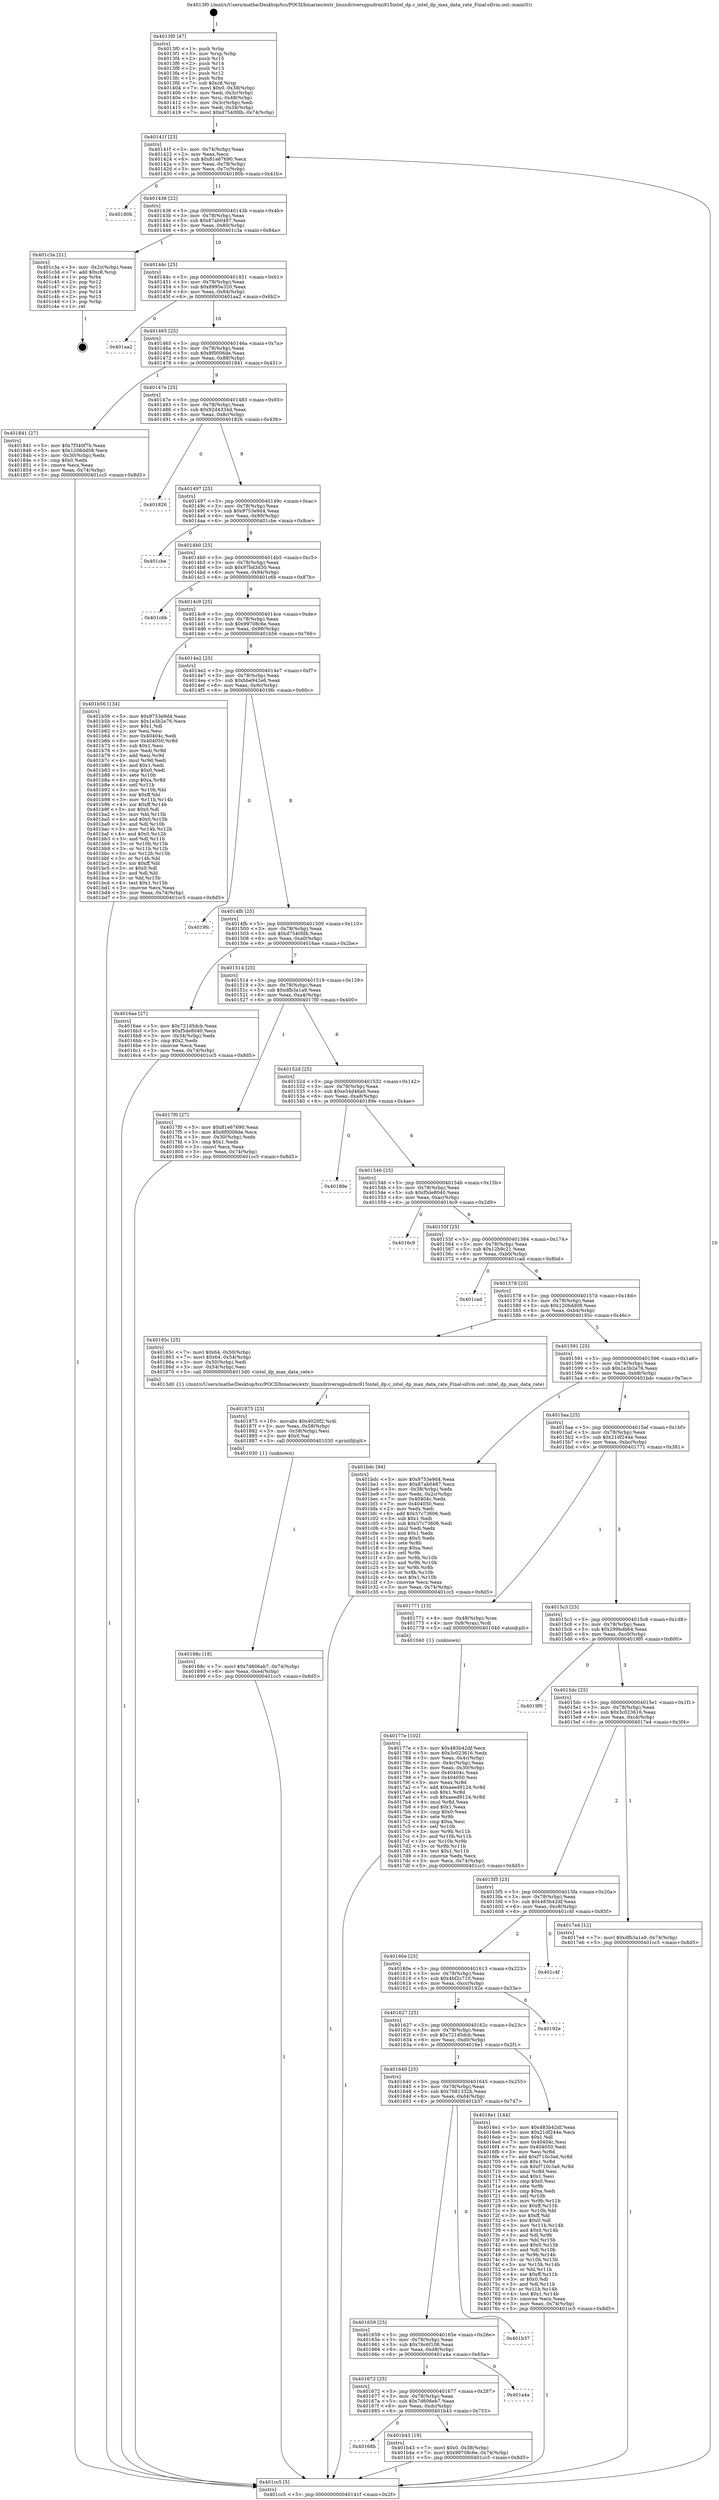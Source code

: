 digraph "0x4013f0" {
  label = "0x4013f0 (/mnt/c/Users/mathe/Desktop/tcc/POCII/binaries/extr_linuxdriversgpudrmi915intel_dp.c_intel_dp_max_data_rate_Final-ollvm.out::main(0))"
  labelloc = "t"
  node[shape=record]

  Entry [label="",width=0.3,height=0.3,shape=circle,fillcolor=black,style=filled]
  "0x40141f" [label="{
     0x40141f [23]\l
     | [instrs]\l
     &nbsp;&nbsp;0x40141f \<+3\>: mov -0x74(%rbp),%eax\l
     &nbsp;&nbsp;0x401422 \<+2\>: mov %eax,%ecx\l
     &nbsp;&nbsp;0x401424 \<+6\>: sub $0x81e67690,%ecx\l
     &nbsp;&nbsp;0x40142a \<+3\>: mov %eax,-0x78(%rbp)\l
     &nbsp;&nbsp;0x40142d \<+3\>: mov %ecx,-0x7c(%rbp)\l
     &nbsp;&nbsp;0x401430 \<+6\>: je 000000000040180b \<main+0x41b\>\l
  }"]
  "0x40180b" [label="{
     0x40180b\l
  }", style=dashed]
  "0x401436" [label="{
     0x401436 [22]\l
     | [instrs]\l
     &nbsp;&nbsp;0x401436 \<+5\>: jmp 000000000040143b \<main+0x4b\>\l
     &nbsp;&nbsp;0x40143b \<+3\>: mov -0x78(%rbp),%eax\l
     &nbsp;&nbsp;0x40143e \<+5\>: sub $0x87ab0487,%eax\l
     &nbsp;&nbsp;0x401443 \<+3\>: mov %eax,-0x80(%rbp)\l
     &nbsp;&nbsp;0x401446 \<+6\>: je 0000000000401c3a \<main+0x84a\>\l
  }"]
  Exit [label="",width=0.3,height=0.3,shape=circle,fillcolor=black,style=filled,peripheries=2]
  "0x401c3a" [label="{
     0x401c3a [21]\l
     | [instrs]\l
     &nbsp;&nbsp;0x401c3a \<+3\>: mov -0x2c(%rbp),%eax\l
     &nbsp;&nbsp;0x401c3d \<+7\>: add $0xc8,%rsp\l
     &nbsp;&nbsp;0x401c44 \<+1\>: pop %rbx\l
     &nbsp;&nbsp;0x401c45 \<+2\>: pop %r12\l
     &nbsp;&nbsp;0x401c47 \<+2\>: pop %r13\l
     &nbsp;&nbsp;0x401c49 \<+2\>: pop %r14\l
     &nbsp;&nbsp;0x401c4b \<+2\>: pop %r15\l
     &nbsp;&nbsp;0x401c4d \<+1\>: pop %rbp\l
     &nbsp;&nbsp;0x401c4e \<+1\>: ret\l
  }"]
  "0x40144c" [label="{
     0x40144c [25]\l
     | [instrs]\l
     &nbsp;&nbsp;0x40144c \<+5\>: jmp 0000000000401451 \<main+0x61\>\l
     &nbsp;&nbsp;0x401451 \<+3\>: mov -0x78(%rbp),%eax\l
     &nbsp;&nbsp;0x401454 \<+5\>: sub $0x8995e320,%eax\l
     &nbsp;&nbsp;0x401459 \<+6\>: mov %eax,-0x84(%rbp)\l
     &nbsp;&nbsp;0x40145f \<+6\>: je 0000000000401aa2 \<main+0x6b2\>\l
  }"]
  "0x40168b" [label="{
     0x40168b\l
  }", style=dashed]
  "0x401aa2" [label="{
     0x401aa2\l
  }", style=dashed]
  "0x401465" [label="{
     0x401465 [25]\l
     | [instrs]\l
     &nbsp;&nbsp;0x401465 \<+5\>: jmp 000000000040146a \<main+0x7a\>\l
     &nbsp;&nbsp;0x40146a \<+3\>: mov -0x78(%rbp),%eax\l
     &nbsp;&nbsp;0x40146d \<+5\>: sub $0x8f0006de,%eax\l
     &nbsp;&nbsp;0x401472 \<+6\>: mov %eax,-0x88(%rbp)\l
     &nbsp;&nbsp;0x401478 \<+6\>: je 0000000000401841 \<main+0x451\>\l
  }"]
  "0x401b43" [label="{
     0x401b43 [19]\l
     | [instrs]\l
     &nbsp;&nbsp;0x401b43 \<+7\>: movl $0x0,-0x38(%rbp)\l
     &nbsp;&nbsp;0x401b4a \<+7\>: movl $0x99708c6e,-0x74(%rbp)\l
     &nbsp;&nbsp;0x401b51 \<+5\>: jmp 0000000000401cc5 \<main+0x8d5\>\l
  }"]
  "0x401841" [label="{
     0x401841 [27]\l
     | [instrs]\l
     &nbsp;&nbsp;0x401841 \<+5\>: mov $0x7f340f7b,%eax\l
     &nbsp;&nbsp;0x401846 \<+5\>: mov $0x1206dd08,%ecx\l
     &nbsp;&nbsp;0x40184b \<+3\>: mov -0x30(%rbp),%edx\l
     &nbsp;&nbsp;0x40184e \<+3\>: cmp $0x0,%edx\l
     &nbsp;&nbsp;0x401851 \<+3\>: cmove %ecx,%eax\l
     &nbsp;&nbsp;0x401854 \<+3\>: mov %eax,-0x74(%rbp)\l
     &nbsp;&nbsp;0x401857 \<+5\>: jmp 0000000000401cc5 \<main+0x8d5\>\l
  }"]
  "0x40147e" [label="{
     0x40147e [25]\l
     | [instrs]\l
     &nbsp;&nbsp;0x40147e \<+5\>: jmp 0000000000401483 \<main+0x93\>\l
     &nbsp;&nbsp;0x401483 \<+3\>: mov -0x78(%rbp),%eax\l
     &nbsp;&nbsp;0x401486 \<+5\>: sub $0x92d4334d,%eax\l
     &nbsp;&nbsp;0x40148b \<+6\>: mov %eax,-0x8c(%rbp)\l
     &nbsp;&nbsp;0x401491 \<+6\>: je 0000000000401826 \<main+0x436\>\l
  }"]
  "0x401672" [label="{
     0x401672 [25]\l
     | [instrs]\l
     &nbsp;&nbsp;0x401672 \<+5\>: jmp 0000000000401677 \<main+0x287\>\l
     &nbsp;&nbsp;0x401677 \<+3\>: mov -0x78(%rbp),%eax\l
     &nbsp;&nbsp;0x40167a \<+5\>: sub $0x7d606eb7,%eax\l
     &nbsp;&nbsp;0x40167f \<+6\>: mov %eax,-0xdc(%rbp)\l
     &nbsp;&nbsp;0x401685 \<+6\>: je 0000000000401b43 \<main+0x753\>\l
  }"]
  "0x401826" [label="{
     0x401826\l
  }", style=dashed]
  "0x401497" [label="{
     0x401497 [25]\l
     | [instrs]\l
     &nbsp;&nbsp;0x401497 \<+5\>: jmp 000000000040149c \<main+0xac\>\l
     &nbsp;&nbsp;0x40149c \<+3\>: mov -0x78(%rbp),%eax\l
     &nbsp;&nbsp;0x40149f \<+5\>: sub $0x9753e9d4,%eax\l
     &nbsp;&nbsp;0x4014a4 \<+6\>: mov %eax,-0x90(%rbp)\l
     &nbsp;&nbsp;0x4014aa \<+6\>: je 0000000000401cbe \<main+0x8ce\>\l
  }"]
  "0x401a4a" [label="{
     0x401a4a\l
  }", style=dashed]
  "0x401cbe" [label="{
     0x401cbe\l
  }", style=dashed]
  "0x4014b0" [label="{
     0x4014b0 [25]\l
     | [instrs]\l
     &nbsp;&nbsp;0x4014b0 \<+5\>: jmp 00000000004014b5 \<main+0xc5\>\l
     &nbsp;&nbsp;0x4014b5 \<+3\>: mov -0x78(%rbp),%eax\l
     &nbsp;&nbsp;0x4014b8 \<+5\>: sub $0x97bd3d30,%eax\l
     &nbsp;&nbsp;0x4014bd \<+6\>: mov %eax,-0x94(%rbp)\l
     &nbsp;&nbsp;0x4014c3 \<+6\>: je 0000000000401c6b \<main+0x87b\>\l
  }"]
  "0x401659" [label="{
     0x401659 [25]\l
     | [instrs]\l
     &nbsp;&nbsp;0x401659 \<+5\>: jmp 000000000040165e \<main+0x26e\>\l
     &nbsp;&nbsp;0x40165e \<+3\>: mov -0x78(%rbp),%eax\l
     &nbsp;&nbsp;0x401661 \<+5\>: sub $0x76c6f108,%eax\l
     &nbsp;&nbsp;0x401666 \<+6\>: mov %eax,-0xd8(%rbp)\l
     &nbsp;&nbsp;0x40166c \<+6\>: je 0000000000401a4a \<main+0x65a\>\l
  }"]
  "0x401c6b" [label="{
     0x401c6b\l
  }", style=dashed]
  "0x4014c9" [label="{
     0x4014c9 [25]\l
     | [instrs]\l
     &nbsp;&nbsp;0x4014c9 \<+5\>: jmp 00000000004014ce \<main+0xde\>\l
     &nbsp;&nbsp;0x4014ce \<+3\>: mov -0x78(%rbp),%eax\l
     &nbsp;&nbsp;0x4014d1 \<+5\>: sub $0x99708c6e,%eax\l
     &nbsp;&nbsp;0x4014d6 \<+6\>: mov %eax,-0x98(%rbp)\l
     &nbsp;&nbsp;0x4014dc \<+6\>: je 0000000000401b56 \<main+0x766\>\l
  }"]
  "0x401b37" [label="{
     0x401b37\l
  }", style=dashed]
  "0x401b56" [label="{
     0x401b56 [134]\l
     | [instrs]\l
     &nbsp;&nbsp;0x401b56 \<+5\>: mov $0x9753e9d4,%eax\l
     &nbsp;&nbsp;0x401b5b \<+5\>: mov $0x1e3b2e76,%ecx\l
     &nbsp;&nbsp;0x401b60 \<+2\>: mov $0x1,%dl\l
     &nbsp;&nbsp;0x401b62 \<+2\>: xor %esi,%esi\l
     &nbsp;&nbsp;0x401b64 \<+7\>: mov 0x40404c,%edi\l
     &nbsp;&nbsp;0x401b6b \<+8\>: mov 0x404050,%r8d\l
     &nbsp;&nbsp;0x401b73 \<+3\>: sub $0x1,%esi\l
     &nbsp;&nbsp;0x401b76 \<+3\>: mov %edi,%r9d\l
     &nbsp;&nbsp;0x401b79 \<+3\>: add %esi,%r9d\l
     &nbsp;&nbsp;0x401b7c \<+4\>: imul %r9d,%edi\l
     &nbsp;&nbsp;0x401b80 \<+3\>: and $0x1,%edi\l
     &nbsp;&nbsp;0x401b83 \<+3\>: cmp $0x0,%edi\l
     &nbsp;&nbsp;0x401b86 \<+4\>: sete %r10b\l
     &nbsp;&nbsp;0x401b8a \<+4\>: cmp $0xa,%r8d\l
     &nbsp;&nbsp;0x401b8e \<+4\>: setl %r11b\l
     &nbsp;&nbsp;0x401b92 \<+3\>: mov %r10b,%bl\l
     &nbsp;&nbsp;0x401b95 \<+3\>: xor $0xff,%bl\l
     &nbsp;&nbsp;0x401b98 \<+3\>: mov %r11b,%r14b\l
     &nbsp;&nbsp;0x401b9b \<+4\>: xor $0xff,%r14b\l
     &nbsp;&nbsp;0x401b9f \<+3\>: xor $0x0,%dl\l
     &nbsp;&nbsp;0x401ba2 \<+3\>: mov %bl,%r15b\l
     &nbsp;&nbsp;0x401ba5 \<+4\>: and $0x0,%r15b\l
     &nbsp;&nbsp;0x401ba9 \<+3\>: and %dl,%r10b\l
     &nbsp;&nbsp;0x401bac \<+3\>: mov %r14b,%r12b\l
     &nbsp;&nbsp;0x401baf \<+4\>: and $0x0,%r12b\l
     &nbsp;&nbsp;0x401bb3 \<+3\>: and %dl,%r11b\l
     &nbsp;&nbsp;0x401bb6 \<+3\>: or %r10b,%r15b\l
     &nbsp;&nbsp;0x401bb9 \<+3\>: or %r11b,%r12b\l
     &nbsp;&nbsp;0x401bbc \<+3\>: xor %r12b,%r15b\l
     &nbsp;&nbsp;0x401bbf \<+3\>: or %r14b,%bl\l
     &nbsp;&nbsp;0x401bc2 \<+3\>: xor $0xff,%bl\l
     &nbsp;&nbsp;0x401bc5 \<+3\>: or $0x0,%dl\l
     &nbsp;&nbsp;0x401bc8 \<+2\>: and %dl,%bl\l
     &nbsp;&nbsp;0x401bca \<+3\>: or %bl,%r15b\l
     &nbsp;&nbsp;0x401bcd \<+4\>: test $0x1,%r15b\l
     &nbsp;&nbsp;0x401bd1 \<+3\>: cmovne %ecx,%eax\l
     &nbsp;&nbsp;0x401bd4 \<+3\>: mov %eax,-0x74(%rbp)\l
     &nbsp;&nbsp;0x401bd7 \<+5\>: jmp 0000000000401cc5 \<main+0x8d5\>\l
  }"]
  "0x4014e2" [label="{
     0x4014e2 [25]\l
     | [instrs]\l
     &nbsp;&nbsp;0x4014e2 \<+5\>: jmp 00000000004014e7 \<main+0xf7\>\l
     &nbsp;&nbsp;0x4014e7 \<+3\>: mov -0x78(%rbp),%eax\l
     &nbsp;&nbsp;0x4014ea \<+5\>: sub $0xbbe942e6,%eax\l
     &nbsp;&nbsp;0x4014ef \<+6\>: mov %eax,-0x9c(%rbp)\l
     &nbsp;&nbsp;0x4014f5 \<+6\>: je 00000000004019fc \<main+0x60c\>\l
  }"]
  "0x40188c" [label="{
     0x40188c [18]\l
     | [instrs]\l
     &nbsp;&nbsp;0x40188c \<+7\>: movl $0x7d606eb7,-0x74(%rbp)\l
     &nbsp;&nbsp;0x401893 \<+6\>: mov %eax,-0xe4(%rbp)\l
     &nbsp;&nbsp;0x401899 \<+5\>: jmp 0000000000401cc5 \<main+0x8d5\>\l
  }"]
  "0x4019fc" [label="{
     0x4019fc\l
  }", style=dashed]
  "0x4014fb" [label="{
     0x4014fb [25]\l
     | [instrs]\l
     &nbsp;&nbsp;0x4014fb \<+5\>: jmp 0000000000401500 \<main+0x110\>\l
     &nbsp;&nbsp;0x401500 \<+3\>: mov -0x78(%rbp),%eax\l
     &nbsp;&nbsp;0x401503 \<+5\>: sub $0xd7540fdb,%eax\l
     &nbsp;&nbsp;0x401508 \<+6\>: mov %eax,-0xa0(%rbp)\l
     &nbsp;&nbsp;0x40150e \<+6\>: je 00000000004016ae \<main+0x2be\>\l
  }"]
  "0x401875" [label="{
     0x401875 [23]\l
     | [instrs]\l
     &nbsp;&nbsp;0x401875 \<+10\>: movabs $0x4020f2,%rdi\l
     &nbsp;&nbsp;0x40187f \<+3\>: mov %eax,-0x58(%rbp)\l
     &nbsp;&nbsp;0x401882 \<+3\>: mov -0x58(%rbp),%esi\l
     &nbsp;&nbsp;0x401885 \<+2\>: mov $0x0,%al\l
     &nbsp;&nbsp;0x401887 \<+5\>: call 0000000000401030 \<printf@plt\>\l
     | [calls]\l
     &nbsp;&nbsp;0x401030 \{1\} (unknown)\l
  }"]
  "0x4016ae" [label="{
     0x4016ae [27]\l
     | [instrs]\l
     &nbsp;&nbsp;0x4016ae \<+5\>: mov $0x721d5dcb,%eax\l
     &nbsp;&nbsp;0x4016b3 \<+5\>: mov $0xf5de8040,%ecx\l
     &nbsp;&nbsp;0x4016b8 \<+3\>: mov -0x34(%rbp),%edx\l
     &nbsp;&nbsp;0x4016bb \<+3\>: cmp $0x2,%edx\l
     &nbsp;&nbsp;0x4016be \<+3\>: cmovne %ecx,%eax\l
     &nbsp;&nbsp;0x4016c1 \<+3\>: mov %eax,-0x74(%rbp)\l
     &nbsp;&nbsp;0x4016c4 \<+5\>: jmp 0000000000401cc5 \<main+0x8d5\>\l
  }"]
  "0x401514" [label="{
     0x401514 [25]\l
     | [instrs]\l
     &nbsp;&nbsp;0x401514 \<+5\>: jmp 0000000000401519 \<main+0x129\>\l
     &nbsp;&nbsp;0x401519 \<+3\>: mov -0x78(%rbp),%eax\l
     &nbsp;&nbsp;0x40151c \<+5\>: sub $0xdfb3a1a9,%eax\l
     &nbsp;&nbsp;0x401521 \<+6\>: mov %eax,-0xa4(%rbp)\l
     &nbsp;&nbsp;0x401527 \<+6\>: je 00000000004017f0 \<main+0x400\>\l
  }"]
  "0x401cc5" [label="{
     0x401cc5 [5]\l
     | [instrs]\l
     &nbsp;&nbsp;0x401cc5 \<+5\>: jmp 000000000040141f \<main+0x2f\>\l
  }"]
  "0x4013f0" [label="{
     0x4013f0 [47]\l
     | [instrs]\l
     &nbsp;&nbsp;0x4013f0 \<+1\>: push %rbp\l
     &nbsp;&nbsp;0x4013f1 \<+3\>: mov %rsp,%rbp\l
     &nbsp;&nbsp;0x4013f4 \<+2\>: push %r15\l
     &nbsp;&nbsp;0x4013f6 \<+2\>: push %r14\l
     &nbsp;&nbsp;0x4013f8 \<+2\>: push %r13\l
     &nbsp;&nbsp;0x4013fa \<+2\>: push %r12\l
     &nbsp;&nbsp;0x4013fc \<+1\>: push %rbx\l
     &nbsp;&nbsp;0x4013fd \<+7\>: sub $0xc8,%rsp\l
     &nbsp;&nbsp;0x401404 \<+7\>: movl $0x0,-0x38(%rbp)\l
     &nbsp;&nbsp;0x40140b \<+3\>: mov %edi,-0x3c(%rbp)\l
     &nbsp;&nbsp;0x40140e \<+4\>: mov %rsi,-0x48(%rbp)\l
     &nbsp;&nbsp;0x401412 \<+3\>: mov -0x3c(%rbp),%edi\l
     &nbsp;&nbsp;0x401415 \<+3\>: mov %edi,-0x34(%rbp)\l
     &nbsp;&nbsp;0x401418 \<+7\>: movl $0xd7540fdb,-0x74(%rbp)\l
  }"]
  "0x40177e" [label="{
     0x40177e [102]\l
     | [instrs]\l
     &nbsp;&nbsp;0x40177e \<+5\>: mov $0x483b42df,%ecx\l
     &nbsp;&nbsp;0x401783 \<+5\>: mov $0x3c023616,%edx\l
     &nbsp;&nbsp;0x401788 \<+3\>: mov %eax,-0x4c(%rbp)\l
     &nbsp;&nbsp;0x40178b \<+3\>: mov -0x4c(%rbp),%eax\l
     &nbsp;&nbsp;0x40178e \<+3\>: mov %eax,-0x30(%rbp)\l
     &nbsp;&nbsp;0x401791 \<+7\>: mov 0x40404c,%eax\l
     &nbsp;&nbsp;0x401798 \<+7\>: mov 0x404050,%esi\l
     &nbsp;&nbsp;0x40179f \<+3\>: mov %eax,%r8d\l
     &nbsp;&nbsp;0x4017a2 \<+7\>: add $0xaeed9124,%r8d\l
     &nbsp;&nbsp;0x4017a9 \<+4\>: sub $0x1,%r8d\l
     &nbsp;&nbsp;0x4017ad \<+7\>: sub $0xaeed9124,%r8d\l
     &nbsp;&nbsp;0x4017b4 \<+4\>: imul %r8d,%eax\l
     &nbsp;&nbsp;0x4017b8 \<+3\>: and $0x1,%eax\l
     &nbsp;&nbsp;0x4017bb \<+3\>: cmp $0x0,%eax\l
     &nbsp;&nbsp;0x4017be \<+4\>: sete %r9b\l
     &nbsp;&nbsp;0x4017c2 \<+3\>: cmp $0xa,%esi\l
     &nbsp;&nbsp;0x4017c5 \<+4\>: setl %r10b\l
     &nbsp;&nbsp;0x4017c9 \<+3\>: mov %r9b,%r11b\l
     &nbsp;&nbsp;0x4017cc \<+3\>: and %r10b,%r11b\l
     &nbsp;&nbsp;0x4017cf \<+3\>: xor %r10b,%r9b\l
     &nbsp;&nbsp;0x4017d2 \<+3\>: or %r9b,%r11b\l
     &nbsp;&nbsp;0x4017d5 \<+4\>: test $0x1,%r11b\l
     &nbsp;&nbsp;0x4017d9 \<+3\>: cmovne %edx,%ecx\l
     &nbsp;&nbsp;0x4017dc \<+3\>: mov %ecx,-0x74(%rbp)\l
     &nbsp;&nbsp;0x4017df \<+5\>: jmp 0000000000401cc5 \<main+0x8d5\>\l
  }"]
  "0x4017f0" [label="{
     0x4017f0 [27]\l
     | [instrs]\l
     &nbsp;&nbsp;0x4017f0 \<+5\>: mov $0x81e67690,%eax\l
     &nbsp;&nbsp;0x4017f5 \<+5\>: mov $0x8f0006de,%ecx\l
     &nbsp;&nbsp;0x4017fa \<+3\>: mov -0x30(%rbp),%edx\l
     &nbsp;&nbsp;0x4017fd \<+3\>: cmp $0x1,%edx\l
     &nbsp;&nbsp;0x401800 \<+3\>: cmovl %ecx,%eax\l
     &nbsp;&nbsp;0x401803 \<+3\>: mov %eax,-0x74(%rbp)\l
     &nbsp;&nbsp;0x401806 \<+5\>: jmp 0000000000401cc5 \<main+0x8d5\>\l
  }"]
  "0x40152d" [label="{
     0x40152d [25]\l
     | [instrs]\l
     &nbsp;&nbsp;0x40152d \<+5\>: jmp 0000000000401532 \<main+0x142\>\l
     &nbsp;&nbsp;0x401532 \<+3\>: mov -0x78(%rbp),%eax\l
     &nbsp;&nbsp;0x401535 \<+5\>: sub $0xe54d46a9,%eax\l
     &nbsp;&nbsp;0x40153a \<+6\>: mov %eax,-0xa8(%rbp)\l
     &nbsp;&nbsp;0x401540 \<+6\>: je 000000000040189e \<main+0x4ae\>\l
  }"]
  "0x401640" [label="{
     0x401640 [25]\l
     | [instrs]\l
     &nbsp;&nbsp;0x401640 \<+5\>: jmp 0000000000401645 \<main+0x255\>\l
     &nbsp;&nbsp;0x401645 \<+3\>: mov -0x78(%rbp),%eax\l
     &nbsp;&nbsp;0x401648 \<+5\>: sub $0x7681332b,%eax\l
     &nbsp;&nbsp;0x40164d \<+6\>: mov %eax,-0xd4(%rbp)\l
     &nbsp;&nbsp;0x401653 \<+6\>: je 0000000000401b37 \<main+0x747\>\l
  }"]
  "0x40189e" [label="{
     0x40189e\l
  }", style=dashed]
  "0x401546" [label="{
     0x401546 [25]\l
     | [instrs]\l
     &nbsp;&nbsp;0x401546 \<+5\>: jmp 000000000040154b \<main+0x15b\>\l
     &nbsp;&nbsp;0x40154b \<+3\>: mov -0x78(%rbp),%eax\l
     &nbsp;&nbsp;0x40154e \<+5\>: sub $0xf5de8040,%eax\l
     &nbsp;&nbsp;0x401553 \<+6\>: mov %eax,-0xac(%rbp)\l
     &nbsp;&nbsp;0x401559 \<+6\>: je 00000000004016c9 \<main+0x2d9\>\l
  }"]
  "0x4016e1" [label="{
     0x4016e1 [144]\l
     | [instrs]\l
     &nbsp;&nbsp;0x4016e1 \<+5\>: mov $0x483b42df,%eax\l
     &nbsp;&nbsp;0x4016e6 \<+5\>: mov $0x21df244e,%ecx\l
     &nbsp;&nbsp;0x4016eb \<+2\>: mov $0x1,%dl\l
     &nbsp;&nbsp;0x4016ed \<+7\>: mov 0x40404c,%esi\l
     &nbsp;&nbsp;0x4016f4 \<+7\>: mov 0x404050,%edi\l
     &nbsp;&nbsp;0x4016fb \<+3\>: mov %esi,%r8d\l
     &nbsp;&nbsp;0x4016fe \<+7\>: add $0xf710c3a6,%r8d\l
     &nbsp;&nbsp;0x401705 \<+4\>: sub $0x1,%r8d\l
     &nbsp;&nbsp;0x401709 \<+7\>: sub $0xf710c3a6,%r8d\l
     &nbsp;&nbsp;0x401710 \<+4\>: imul %r8d,%esi\l
     &nbsp;&nbsp;0x401714 \<+3\>: and $0x1,%esi\l
     &nbsp;&nbsp;0x401717 \<+3\>: cmp $0x0,%esi\l
     &nbsp;&nbsp;0x40171a \<+4\>: sete %r9b\l
     &nbsp;&nbsp;0x40171e \<+3\>: cmp $0xa,%edi\l
     &nbsp;&nbsp;0x401721 \<+4\>: setl %r10b\l
     &nbsp;&nbsp;0x401725 \<+3\>: mov %r9b,%r11b\l
     &nbsp;&nbsp;0x401728 \<+4\>: xor $0xff,%r11b\l
     &nbsp;&nbsp;0x40172c \<+3\>: mov %r10b,%bl\l
     &nbsp;&nbsp;0x40172f \<+3\>: xor $0xff,%bl\l
     &nbsp;&nbsp;0x401732 \<+3\>: xor $0x0,%dl\l
     &nbsp;&nbsp;0x401735 \<+3\>: mov %r11b,%r14b\l
     &nbsp;&nbsp;0x401738 \<+4\>: and $0x0,%r14b\l
     &nbsp;&nbsp;0x40173c \<+3\>: and %dl,%r9b\l
     &nbsp;&nbsp;0x40173f \<+3\>: mov %bl,%r15b\l
     &nbsp;&nbsp;0x401742 \<+4\>: and $0x0,%r15b\l
     &nbsp;&nbsp;0x401746 \<+3\>: and %dl,%r10b\l
     &nbsp;&nbsp;0x401749 \<+3\>: or %r9b,%r14b\l
     &nbsp;&nbsp;0x40174c \<+3\>: or %r10b,%r15b\l
     &nbsp;&nbsp;0x40174f \<+3\>: xor %r15b,%r14b\l
     &nbsp;&nbsp;0x401752 \<+3\>: or %bl,%r11b\l
     &nbsp;&nbsp;0x401755 \<+4\>: xor $0xff,%r11b\l
     &nbsp;&nbsp;0x401759 \<+3\>: or $0x0,%dl\l
     &nbsp;&nbsp;0x40175c \<+3\>: and %dl,%r11b\l
     &nbsp;&nbsp;0x40175f \<+3\>: or %r11b,%r14b\l
     &nbsp;&nbsp;0x401762 \<+4\>: test $0x1,%r14b\l
     &nbsp;&nbsp;0x401766 \<+3\>: cmovne %ecx,%eax\l
     &nbsp;&nbsp;0x401769 \<+3\>: mov %eax,-0x74(%rbp)\l
     &nbsp;&nbsp;0x40176c \<+5\>: jmp 0000000000401cc5 \<main+0x8d5\>\l
  }"]
  "0x4016c9" [label="{
     0x4016c9\l
  }", style=dashed]
  "0x40155f" [label="{
     0x40155f [25]\l
     | [instrs]\l
     &nbsp;&nbsp;0x40155f \<+5\>: jmp 0000000000401564 \<main+0x174\>\l
     &nbsp;&nbsp;0x401564 \<+3\>: mov -0x78(%rbp),%eax\l
     &nbsp;&nbsp;0x401567 \<+5\>: sub $0x12b9c21,%eax\l
     &nbsp;&nbsp;0x40156c \<+6\>: mov %eax,-0xb0(%rbp)\l
     &nbsp;&nbsp;0x401572 \<+6\>: je 0000000000401cad \<main+0x8bd\>\l
  }"]
  "0x401627" [label="{
     0x401627 [25]\l
     | [instrs]\l
     &nbsp;&nbsp;0x401627 \<+5\>: jmp 000000000040162c \<main+0x23c\>\l
     &nbsp;&nbsp;0x40162c \<+3\>: mov -0x78(%rbp),%eax\l
     &nbsp;&nbsp;0x40162f \<+5\>: sub $0x721d5dcb,%eax\l
     &nbsp;&nbsp;0x401634 \<+6\>: mov %eax,-0xd0(%rbp)\l
     &nbsp;&nbsp;0x40163a \<+6\>: je 00000000004016e1 \<main+0x2f1\>\l
  }"]
  "0x401cad" [label="{
     0x401cad\l
  }", style=dashed]
  "0x401578" [label="{
     0x401578 [25]\l
     | [instrs]\l
     &nbsp;&nbsp;0x401578 \<+5\>: jmp 000000000040157d \<main+0x18d\>\l
     &nbsp;&nbsp;0x40157d \<+3\>: mov -0x78(%rbp),%eax\l
     &nbsp;&nbsp;0x401580 \<+5\>: sub $0x1206dd08,%eax\l
     &nbsp;&nbsp;0x401585 \<+6\>: mov %eax,-0xb4(%rbp)\l
     &nbsp;&nbsp;0x40158b \<+6\>: je 000000000040185c \<main+0x46c\>\l
  }"]
  "0x40192e" [label="{
     0x40192e\l
  }", style=dashed]
  "0x40185c" [label="{
     0x40185c [25]\l
     | [instrs]\l
     &nbsp;&nbsp;0x40185c \<+7\>: movl $0x64,-0x50(%rbp)\l
     &nbsp;&nbsp;0x401863 \<+7\>: movl $0x64,-0x54(%rbp)\l
     &nbsp;&nbsp;0x40186a \<+3\>: mov -0x50(%rbp),%edi\l
     &nbsp;&nbsp;0x40186d \<+3\>: mov -0x54(%rbp),%esi\l
     &nbsp;&nbsp;0x401870 \<+5\>: call 00000000004013d0 \<intel_dp_max_data_rate\>\l
     | [calls]\l
     &nbsp;&nbsp;0x4013d0 \{1\} (/mnt/c/Users/mathe/Desktop/tcc/POCII/binaries/extr_linuxdriversgpudrmi915intel_dp.c_intel_dp_max_data_rate_Final-ollvm.out::intel_dp_max_data_rate)\l
  }"]
  "0x401591" [label="{
     0x401591 [25]\l
     | [instrs]\l
     &nbsp;&nbsp;0x401591 \<+5\>: jmp 0000000000401596 \<main+0x1a6\>\l
     &nbsp;&nbsp;0x401596 \<+3\>: mov -0x78(%rbp),%eax\l
     &nbsp;&nbsp;0x401599 \<+5\>: sub $0x1e3b2e76,%eax\l
     &nbsp;&nbsp;0x40159e \<+6\>: mov %eax,-0xb8(%rbp)\l
     &nbsp;&nbsp;0x4015a4 \<+6\>: je 0000000000401bdc \<main+0x7ec\>\l
  }"]
  "0x40160e" [label="{
     0x40160e [25]\l
     | [instrs]\l
     &nbsp;&nbsp;0x40160e \<+5\>: jmp 0000000000401613 \<main+0x223\>\l
     &nbsp;&nbsp;0x401613 \<+3\>: mov -0x78(%rbp),%eax\l
     &nbsp;&nbsp;0x401616 \<+5\>: sub $0x4bf2c710,%eax\l
     &nbsp;&nbsp;0x40161b \<+6\>: mov %eax,-0xcc(%rbp)\l
     &nbsp;&nbsp;0x401621 \<+6\>: je 000000000040192e \<main+0x53e\>\l
  }"]
  "0x401bdc" [label="{
     0x401bdc [94]\l
     | [instrs]\l
     &nbsp;&nbsp;0x401bdc \<+5\>: mov $0x9753e9d4,%eax\l
     &nbsp;&nbsp;0x401be1 \<+5\>: mov $0x87ab0487,%ecx\l
     &nbsp;&nbsp;0x401be6 \<+3\>: mov -0x38(%rbp),%edx\l
     &nbsp;&nbsp;0x401be9 \<+3\>: mov %edx,-0x2c(%rbp)\l
     &nbsp;&nbsp;0x401bec \<+7\>: mov 0x40404c,%edx\l
     &nbsp;&nbsp;0x401bf3 \<+7\>: mov 0x404050,%esi\l
     &nbsp;&nbsp;0x401bfa \<+2\>: mov %edx,%edi\l
     &nbsp;&nbsp;0x401bfc \<+6\>: add $0x57c73606,%edi\l
     &nbsp;&nbsp;0x401c02 \<+3\>: sub $0x1,%edi\l
     &nbsp;&nbsp;0x401c05 \<+6\>: sub $0x57c73606,%edi\l
     &nbsp;&nbsp;0x401c0b \<+3\>: imul %edi,%edx\l
     &nbsp;&nbsp;0x401c0e \<+3\>: and $0x1,%edx\l
     &nbsp;&nbsp;0x401c11 \<+3\>: cmp $0x0,%edx\l
     &nbsp;&nbsp;0x401c14 \<+4\>: sete %r8b\l
     &nbsp;&nbsp;0x401c18 \<+3\>: cmp $0xa,%esi\l
     &nbsp;&nbsp;0x401c1b \<+4\>: setl %r9b\l
     &nbsp;&nbsp;0x401c1f \<+3\>: mov %r8b,%r10b\l
     &nbsp;&nbsp;0x401c22 \<+3\>: and %r9b,%r10b\l
     &nbsp;&nbsp;0x401c25 \<+3\>: xor %r9b,%r8b\l
     &nbsp;&nbsp;0x401c28 \<+3\>: or %r8b,%r10b\l
     &nbsp;&nbsp;0x401c2b \<+4\>: test $0x1,%r10b\l
     &nbsp;&nbsp;0x401c2f \<+3\>: cmovne %ecx,%eax\l
     &nbsp;&nbsp;0x401c32 \<+3\>: mov %eax,-0x74(%rbp)\l
     &nbsp;&nbsp;0x401c35 \<+5\>: jmp 0000000000401cc5 \<main+0x8d5\>\l
  }"]
  "0x4015aa" [label="{
     0x4015aa [25]\l
     | [instrs]\l
     &nbsp;&nbsp;0x4015aa \<+5\>: jmp 00000000004015af \<main+0x1bf\>\l
     &nbsp;&nbsp;0x4015af \<+3\>: mov -0x78(%rbp),%eax\l
     &nbsp;&nbsp;0x4015b2 \<+5\>: sub $0x21df244e,%eax\l
     &nbsp;&nbsp;0x4015b7 \<+6\>: mov %eax,-0xbc(%rbp)\l
     &nbsp;&nbsp;0x4015bd \<+6\>: je 0000000000401771 \<main+0x381\>\l
  }"]
  "0x401c4f" [label="{
     0x401c4f\l
  }", style=dashed]
  "0x401771" [label="{
     0x401771 [13]\l
     | [instrs]\l
     &nbsp;&nbsp;0x401771 \<+4\>: mov -0x48(%rbp),%rax\l
     &nbsp;&nbsp;0x401775 \<+4\>: mov 0x8(%rax),%rdi\l
     &nbsp;&nbsp;0x401779 \<+5\>: call 0000000000401040 \<atoi@plt\>\l
     | [calls]\l
     &nbsp;&nbsp;0x401040 \{1\} (unknown)\l
  }"]
  "0x4015c3" [label="{
     0x4015c3 [25]\l
     | [instrs]\l
     &nbsp;&nbsp;0x4015c3 \<+5\>: jmp 00000000004015c8 \<main+0x1d8\>\l
     &nbsp;&nbsp;0x4015c8 \<+3\>: mov -0x78(%rbp),%eax\l
     &nbsp;&nbsp;0x4015cb \<+5\>: sub $0x299bdb64,%eax\l
     &nbsp;&nbsp;0x4015d0 \<+6\>: mov %eax,-0xc0(%rbp)\l
     &nbsp;&nbsp;0x4015d6 \<+6\>: je 00000000004019f0 \<main+0x600\>\l
  }"]
  "0x4015f5" [label="{
     0x4015f5 [25]\l
     | [instrs]\l
     &nbsp;&nbsp;0x4015f5 \<+5\>: jmp 00000000004015fa \<main+0x20a\>\l
     &nbsp;&nbsp;0x4015fa \<+3\>: mov -0x78(%rbp),%eax\l
     &nbsp;&nbsp;0x4015fd \<+5\>: sub $0x483b42df,%eax\l
     &nbsp;&nbsp;0x401602 \<+6\>: mov %eax,-0xc8(%rbp)\l
     &nbsp;&nbsp;0x401608 \<+6\>: je 0000000000401c4f \<main+0x85f\>\l
  }"]
  "0x4019f0" [label="{
     0x4019f0\l
  }", style=dashed]
  "0x4015dc" [label="{
     0x4015dc [25]\l
     | [instrs]\l
     &nbsp;&nbsp;0x4015dc \<+5\>: jmp 00000000004015e1 \<main+0x1f1\>\l
     &nbsp;&nbsp;0x4015e1 \<+3\>: mov -0x78(%rbp),%eax\l
     &nbsp;&nbsp;0x4015e4 \<+5\>: sub $0x3c023616,%eax\l
     &nbsp;&nbsp;0x4015e9 \<+6\>: mov %eax,-0xc4(%rbp)\l
     &nbsp;&nbsp;0x4015ef \<+6\>: je 00000000004017e4 \<main+0x3f4\>\l
  }"]
  "0x4017e4" [label="{
     0x4017e4 [12]\l
     | [instrs]\l
     &nbsp;&nbsp;0x4017e4 \<+7\>: movl $0xdfb3a1a9,-0x74(%rbp)\l
     &nbsp;&nbsp;0x4017eb \<+5\>: jmp 0000000000401cc5 \<main+0x8d5\>\l
  }"]
  Entry -> "0x4013f0" [label=" 1"]
  "0x40141f" -> "0x40180b" [label=" 0"]
  "0x40141f" -> "0x401436" [label=" 11"]
  "0x401c3a" -> Exit [label=" 1"]
  "0x401436" -> "0x401c3a" [label=" 1"]
  "0x401436" -> "0x40144c" [label=" 10"]
  "0x401bdc" -> "0x401cc5" [label=" 1"]
  "0x40144c" -> "0x401aa2" [label=" 0"]
  "0x40144c" -> "0x401465" [label=" 10"]
  "0x401b56" -> "0x401cc5" [label=" 1"]
  "0x401465" -> "0x401841" [label=" 1"]
  "0x401465" -> "0x40147e" [label=" 9"]
  "0x401b43" -> "0x401cc5" [label=" 1"]
  "0x40147e" -> "0x401826" [label=" 0"]
  "0x40147e" -> "0x401497" [label=" 9"]
  "0x401672" -> "0x401b43" [label=" 1"]
  "0x401497" -> "0x401cbe" [label=" 0"]
  "0x401497" -> "0x4014b0" [label=" 9"]
  "0x401672" -> "0x40168b" [label=" 0"]
  "0x4014b0" -> "0x401c6b" [label=" 0"]
  "0x4014b0" -> "0x4014c9" [label=" 9"]
  "0x401659" -> "0x401a4a" [label=" 0"]
  "0x4014c9" -> "0x401b56" [label=" 1"]
  "0x4014c9" -> "0x4014e2" [label=" 8"]
  "0x401659" -> "0x401672" [label=" 1"]
  "0x4014e2" -> "0x4019fc" [label=" 0"]
  "0x4014e2" -> "0x4014fb" [label=" 8"]
  "0x401640" -> "0x401b37" [label=" 0"]
  "0x4014fb" -> "0x4016ae" [label=" 1"]
  "0x4014fb" -> "0x401514" [label=" 7"]
  "0x4016ae" -> "0x401cc5" [label=" 1"]
  "0x4013f0" -> "0x40141f" [label=" 1"]
  "0x401cc5" -> "0x40141f" [label=" 10"]
  "0x401640" -> "0x401659" [label=" 1"]
  "0x401514" -> "0x4017f0" [label=" 1"]
  "0x401514" -> "0x40152d" [label=" 6"]
  "0x40188c" -> "0x401cc5" [label=" 1"]
  "0x40152d" -> "0x40189e" [label=" 0"]
  "0x40152d" -> "0x401546" [label=" 6"]
  "0x401875" -> "0x40188c" [label=" 1"]
  "0x401546" -> "0x4016c9" [label=" 0"]
  "0x401546" -> "0x40155f" [label=" 6"]
  "0x40185c" -> "0x401875" [label=" 1"]
  "0x40155f" -> "0x401cad" [label=" 0"]
  "0x40155f" -> "0x401578" [label=" 6"]
  "0x4017f0" -> "0x401cc5" [label=" 1"]
  "0x401578" -> "0x40185c" [label=" 1"]
  "0x401578" -> "0x401591" [label=" 5"]
  "0x4017e4" -> "0x401cc5" [label=" 1"]
  "0x401591" -> "0x401bdc" [label=" 1"]
  "0x401591" -> "0x4015aa" [label=" 4"]
  "0x401771" -> "0x40177e" [label=" 1"]
  "0x4015aa" -> "0x401771" [label=" 1"]
  "0x4015aa" -> "0x4015c3" [label=" 3"]
  "0x4016e1" -> "0x401cc5" [label=" 1"]
  "0x4015c3" -> "0x4019f0" [label=" 0"]
  "0x4015c3" -> "0x4015dc" [label=" 3"]
  "0x401627" -> "0x4016e1" [label=" 1"]
  "0x4015dc" -> "0x4017e4" [label=" 1"]
  "0x4015dc" -> "0x4015f5" [label=" 2"]
  "0x401627" -> "0x401640" [label=" 1"]
  "0x4015f5" -> "0x401c4f" [label=" 0"]
  "0x4015f5" -> "0x40160e" [label=" 2"]
  "0x40177e" -> "0x401cc5" [label=" 1"]
  "0x40160e" -> "0x40192e" [label=" 0"]
  "0x40160e" -> "0x401627" [label=" 2"]
  "0x401841" -> "0x401cc5" [label=" 1"]
}
